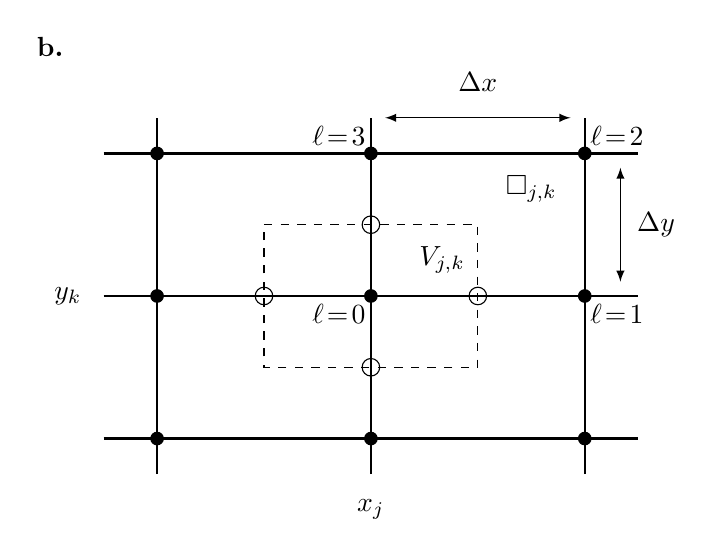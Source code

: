 \begin{tikzpicture}[scale=8.6cm/9.5cm]

  %uncomment to see grid on which it was generated:
  %\draw[dotted,step=1.0,black,very thin] (0,0) grid (6,4);

  % strong grid around elements
  \draw[thick] (-0.75,0) -- (6.75,0);
  \draw[thick] (-0.75,2) -- (6.75,2);
  \draw[thick] (-0.75,4) -- (6.75,4);
  \draw[thick] (0,-0.5) -- (0,4.5);
  \draw[thick] (3,-0.5) -- (3,4.5);
  \draw[thick] (6,-0.5) -- (6,4.5);

  % nodes
  \filldraw (0,0) circle (2.5pt);
  \filldraw (3,0) circle (2.5pt);
  \filldraw (6,0) circle (2.5pt);
  \filldraw (0,2) circle (2.5pt);
  \filldraw (3,2) circle (2.5pt);
  \filldraw (6,2) circle (2.5pt);
  \filldraw (0,4) circle (2.5pt);
  \filldraw (3,4) circle (2.5pt);
  \filldraw (6,4) circle (2.5pt);

  % some node labels
  \draw (3-0.45,2-0.25) node {$\ell\!=\!0$};
  \draw (6+0.45,2-0.25) node {$\ell\!=\!1$};
  \draw (6+0.45,4+0.25) node {$\ell\!=\!2$};
  \draw (3-0.45,4+0.25) node {$\ell\!=\!3$};

  % true Mahaffy "quadrature" points
  \draw (3,1)   circle (3.5pt);
  \draw (4.5,2) circle (3.5pt);
  \draw (3,3)   circle (3.5pt);
  \draw (1.5,2) circle (3.5pt);

  % outline control volume
  \draw[dashed] (1.5,3) -- (4.5,3) -- (4.5,1) -- (1.5,1) -- cycle;

  % label element and control volume
  \draw (5.25,3.5) node {$\square_{j,k}$};
  \draw (4,2.5) node {$V_{j,k}$};

  % dimensions \Delta x, \Delta y
  \draw[latex-latex] (3.2,4.5) -- (5.8,4.5);
  \draw (4.5,5.0) node {$\Delta x$};
  \draw[latex-latex] (6.5,2.2) -- (6.5,3.8);
  \draw (7.0,3) node {$\Delta y$};

  % label center point and dims
  \draw (3,-1.0) node {$x_j$};
  \draw (-1.25,2) node {$y_k$};

  % label as "b"
  \tikzstyle{fontbf} = [font=\bf]
  \draw (-1.5,5.5) node[fontbf] {b.};
\end{tikzpicture}
